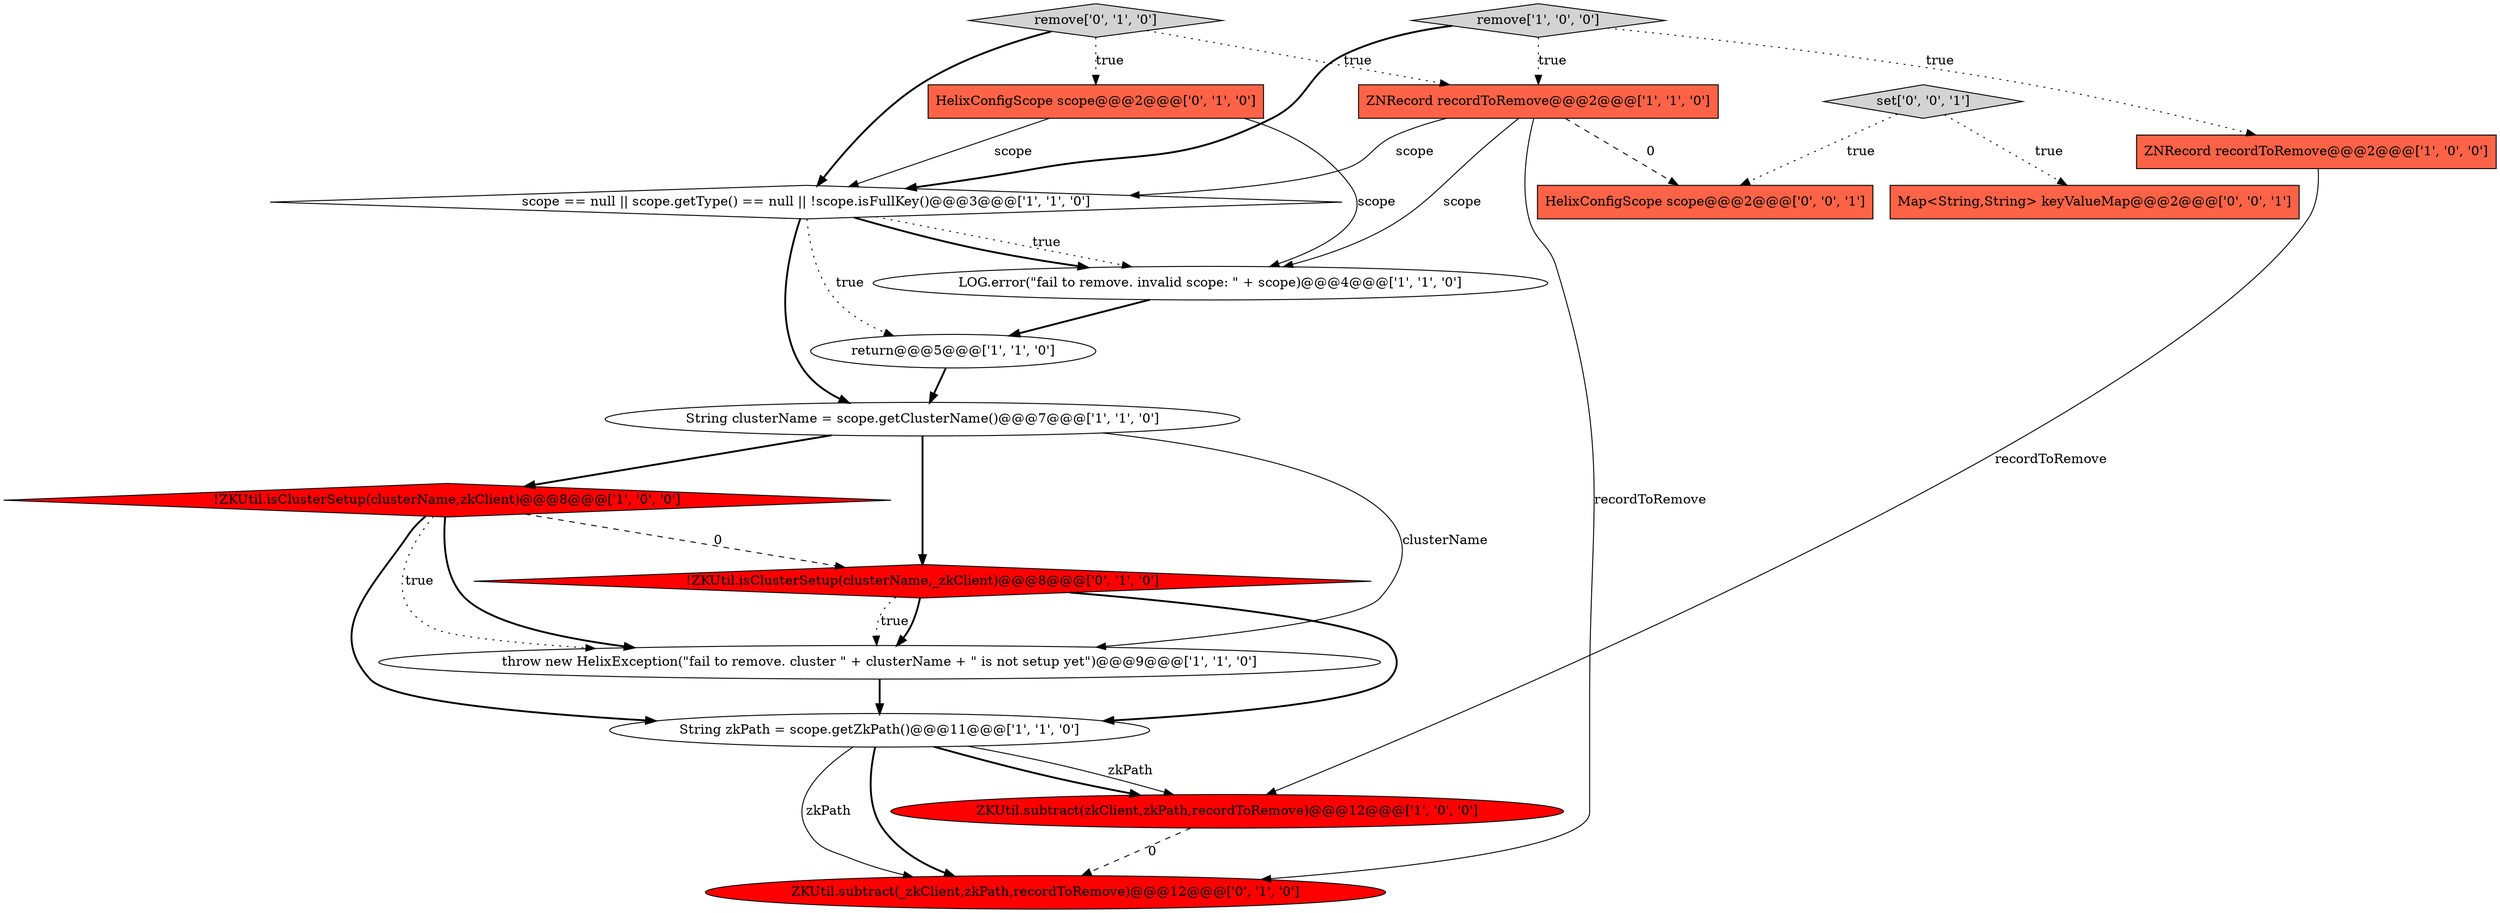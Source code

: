 digraph {
10 [style = filled, label = "String zkPath = scope.getZkPath()@@@11@@@['1', '1', '0']", fillcolor = white, shape = ellipse image = "AAA0AAABBB1BBB"];
14 [style = filled, label = "remove['0', '1', '0']", fillcolor = lightgray, shape = diamond image = "AAA0AAABBB2BBB"];
15 [style = filled, label = "Map<String,String> keyValueMap@@@2@@@['0', '0', '1']", fillcolor = tomato, shape = box image = "AAA0AAABBB3BBB"];
8 [style = filled, label = "remove['1', '0', '0']", fillcolor = lightgray, shape = diamond image = "AAA0AAABBB1BBB"];
13 [style = filled, label = "!ZKUtil.isClusterSetup(clusterName,_zkClient)@@@8@@@['0', '1', '0']", fillcolor = red, shape = diamond image = "AAA1AAABBB2BBB"];
2 [style = filled, label = "String clusterName = scope.getClusterName()@@@7@@@['1', '1', '0']", fillcolor = white, shape = ellipse image = "AAA0AAABBB1BBB"];
9 [style = filled, label = "throw new HelixException(\"fail to remove. cluster \" + clusterName + \" is not setup yet\")@@@9@@@['1', '1', '0']", fillcolor = white, shape = ellipse image = "AAA0AAABBB1BBB"];
3 [style = filled, label = "!ZKUtil.isClusterSetup(clusterName,zkClient)@@@8@@@['1', '0', '0']", fillcolor = red, shape = diamond image = "AAA1AAABBB1BBB"];
6 [style = filled, label = "ZNRecord recordToRemove@@@2@@@['1', '1', '0']", fillcolor = tomato, shape = box image = "AAA0AAABBB1BBB"];
1 [style = filled, label = "LOG.error(\"fail to remove. invalid scope: \" + scope)@@@4@@@['1', '1', '0']", fillcolor = white, shape = ellipse image = "AAA0AAABBB1BBB"];
0 [style = filled, label = "return@@@5@@@['1', '1', '0']", fillcolor = white, shape = ellipse image = "AAA0AAABBB1BBB"];
16 [style = filled, label = "set['0', '0', '1']", fillcolor = lightgray, shape = diamond image = "AAA0AAABBB3BBB"];
11 [style = filled, label = "ZKUtil.subtract(_zkClient,zkPath,recordToRemove)@@@12@@@['0', '1', '0']", fillcolor = red, shape = ellipse image = "AAA1AAABBB2BBB"];
17 [style = filled, label = "HelixConfigScope scope@@@2@@@['0', '0', '1']", fillcolor = tomato, shape = box image = "AAA0AAABBB3BBB"];
7 [style = filled, label = "ZKUtil.subtract(zkClient,zkPath,recordToRemove)@@@12@@@['1', '0', '0']", fillcolor = red, shape = ellipse image = "AAA1AAABBB1BBB"];
4 [style = filled, label = "ZNRecord recordToRemove@@@2@@@['1', '0', '0']", fillcolor = tomato, shape = box image = "AAA0AAABBB1BBB"];
12 [style = filled, label = "HelixConfigScope scope@@@2@@@['0', '1', '0']", fillcolor = tomato, shape = box image = "AAA0AAABBB2BBB"];
5 [style = filled, label = "scope == null || scope.getType() == null || !scope.isFullKey()@@@3@@@['1', '1', '0']", fillcolor = white, shape = diamond image = "AAA0AAABBB1BBB"];
13->10 [style = bold, label=""];
14->12 [style = dotted, label="true"];
2->3 [style = bold, label=""];
16->17 [style = dotted, label="true"];
5->1 [style = dotted, label="true"];
6->1 [style = solid, label="scope"];
0->2 [style = bold, label=""];
6->11 [style = solid, label="recordToRemove"];
14->5 [style = bold, label=""];
7->11 [style = dashed, label="0"];
10->7 [style = solid, label="zkPath"];
6->17 [style = dashed, label="0"];
5->0 [style = dotted, label="true"];
1->0 [style = bold, label=""];
3->9 [style = dotted, label="true"];
9->10 [style = bold, label=""];
3->13 [style = dashed, label="0"];
10->7 [style = bold, label=""];
8->4 [style = dotted, label="true"];
10->11 [style = solid, label="zkPath"];
2->13 [style = bold, label=""];
3->9 [style = bold, label=""];
3->10 [style = bold, label=""];
5->1 [style = bold, label=""];
5->2 [style = bold, label=""];
8->6 [style = dotted, label="true"];
8->5 [style = bold, label=""];
13->9 [style = dotted, label="true"];
2->9 [style = solid, label="clusterName"];
4->7 [style = solid, label="recordToRemove"];
13->9 [style = bold, label=""];
6->5 [style = solid, label="scope"];
12->1 [style = solid, label="scope"];
12->5 [style = solid, label="scope"];
16->15 [style = dotted, label="true"];
10->11 [style = bold, label=""];
14->6 [style = dotted, label="true"];
}
